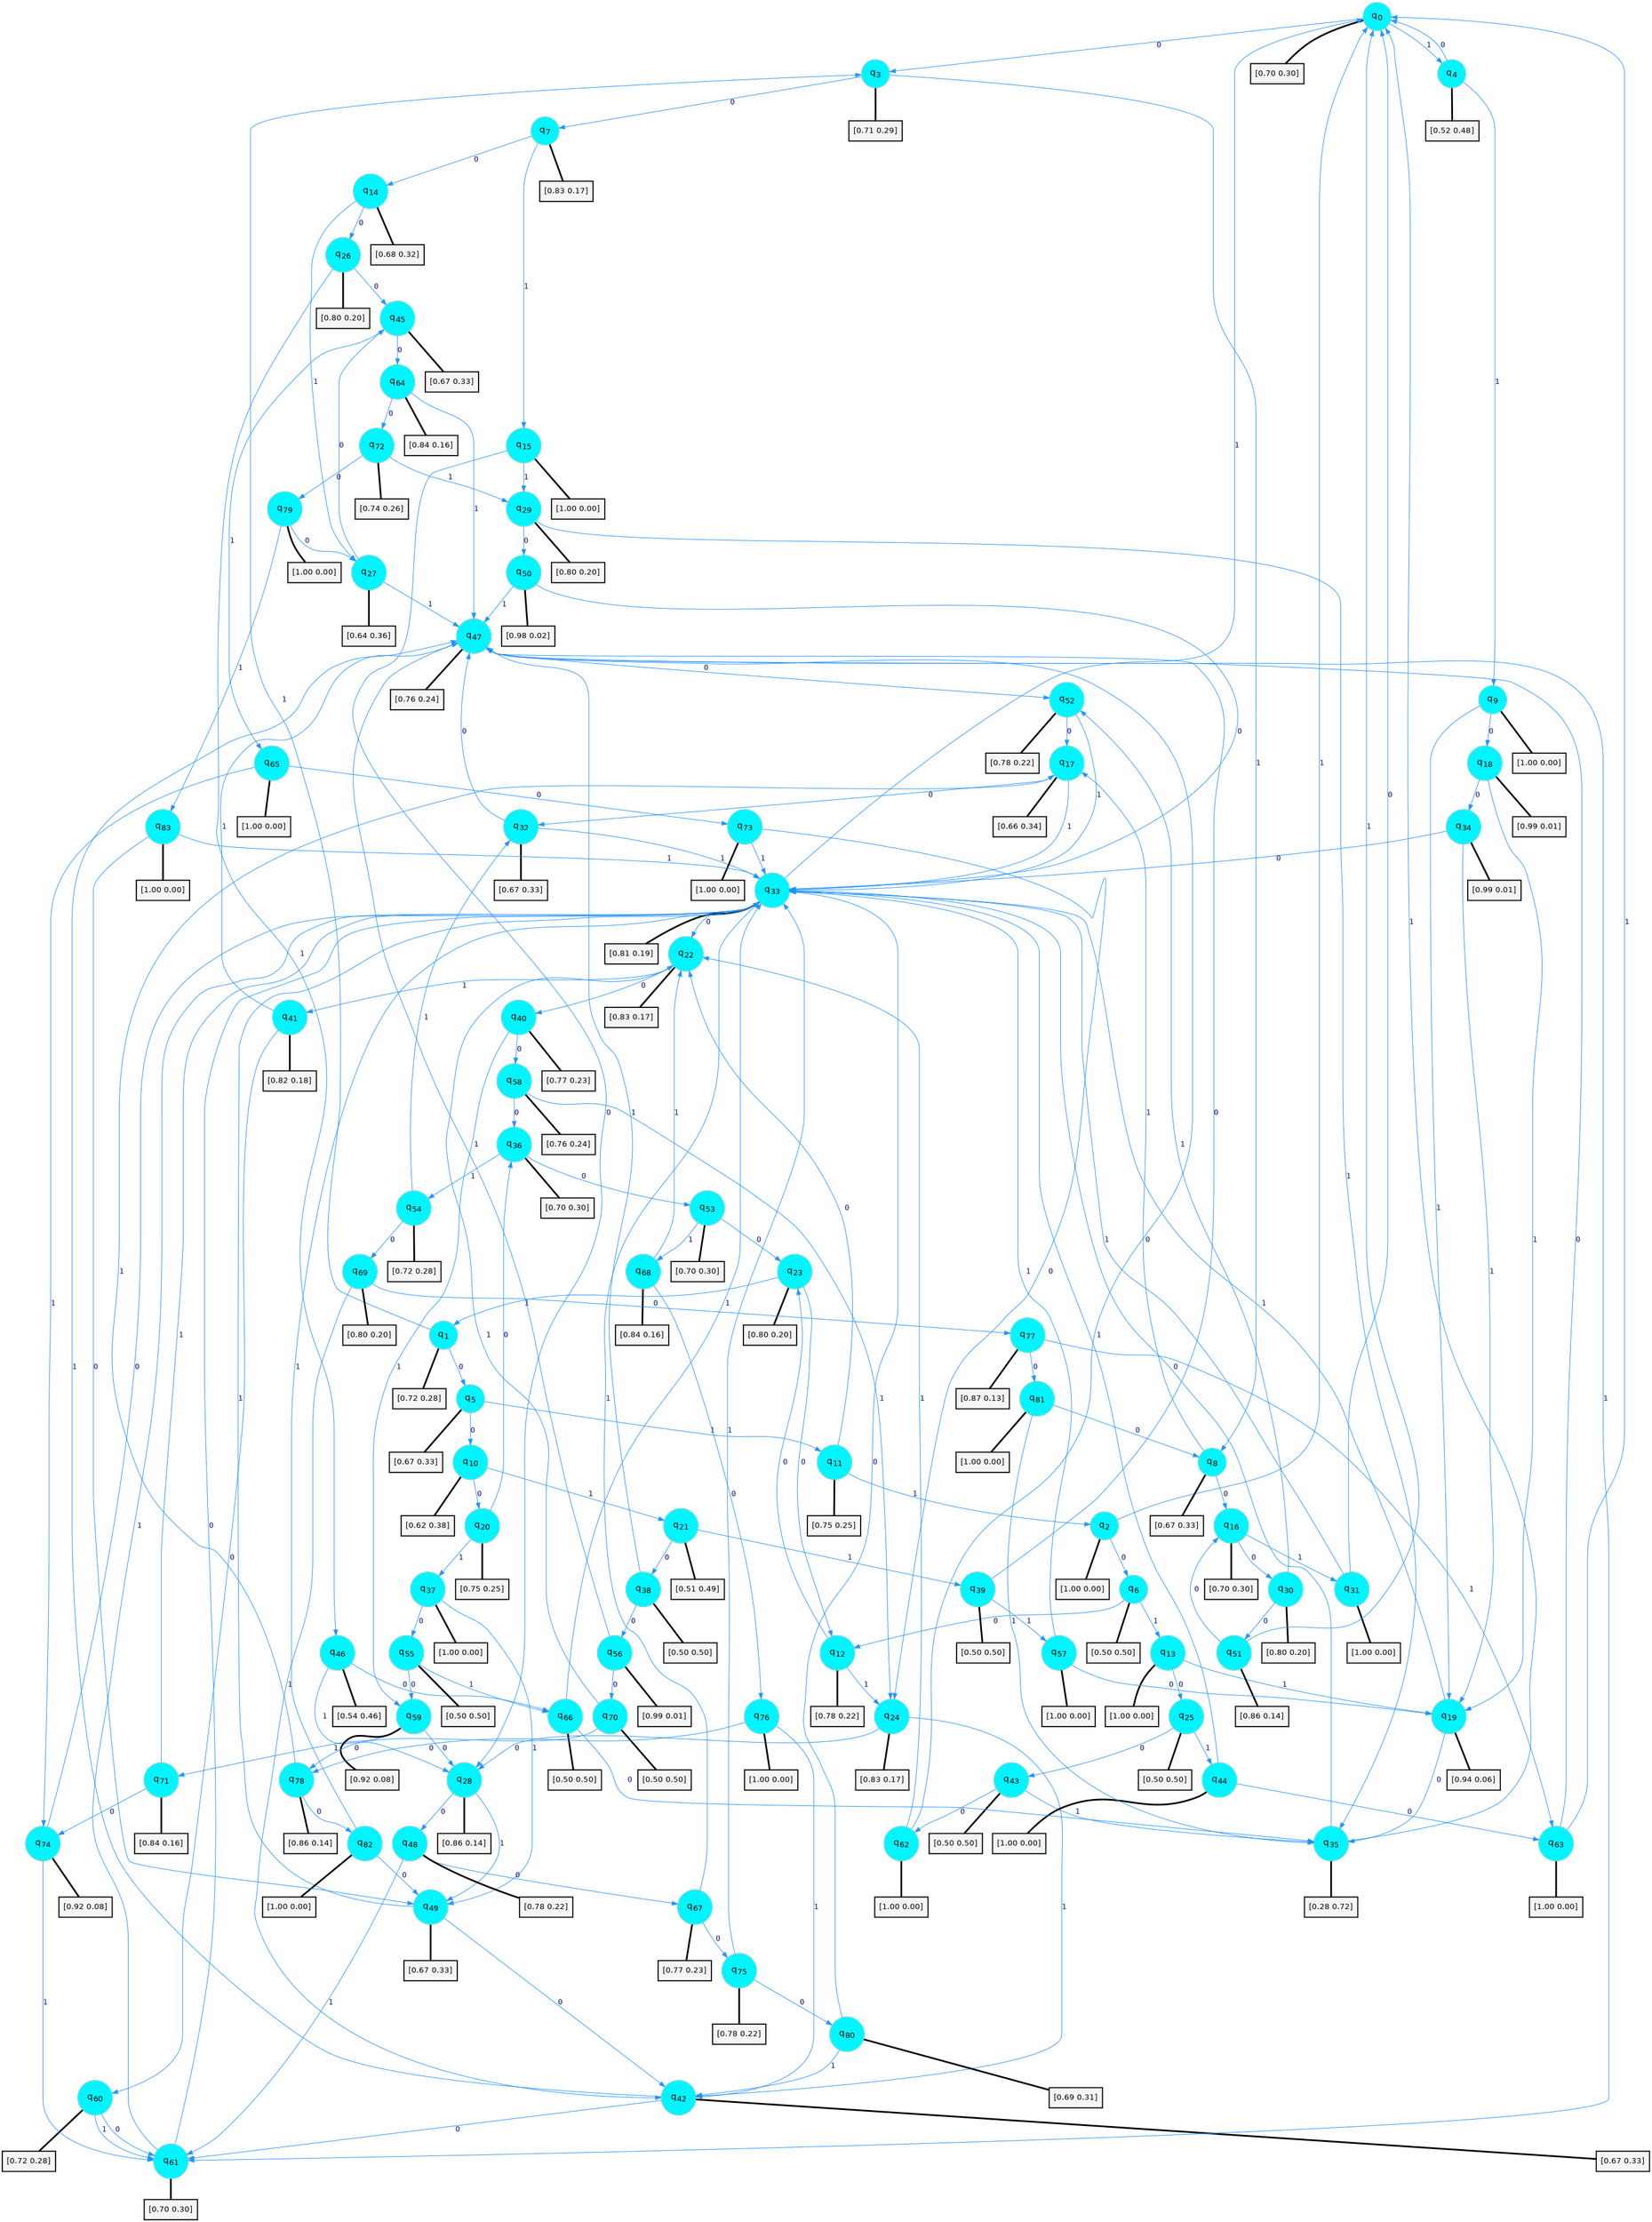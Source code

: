 digraph G {
graph [
bgcolor=transparent, dpi=300, rankdir=TD, size="40,25"];
node [
color=gray, fillcolor=turquoise1, fontcolor=black, fontname=Helvetica, fontsize=16, fontweight=bold, shape=circle, style=filled];
edge [
arrowsize=1, color=dodgerblue1, fontcolor=midnightblue, fontname=courier, fontweight=bold, penwidth=1, style=solid, weight=20];
0[label=<q<SUB>0</SUB>>];
1[label=<q<SUB>1</SUB>>];
2[label=<q<SUB>2</SUB>>];
3[label=<q<SUB>3</SUB>>];
4[label=<q<SUB>4</SUB>>];
5[label=<q<SUB>5</SUB>>];
6[label=<q<SUB>6</SUB>>];
7[label=<q<SUB>7</SUB>>];
8[label=<q<SUB>8</SUB>>];
9[label=<q<SUB>9</SUB>>];
10[label=<q<SUB>10</SUB>>];
11[label=<q<SUB>11</SUB>>];
12[label=<q<SUB>12</SUB>>];
13[label=<q<SUB>13</SUB>>];
14[label=<q<SUB>14</SUB>>];
15[label=<q<SUB>15</SUB>>];
16[label=<q<SUB>16</SUB>>];
17[label=<q<SUB>17</SUB>>];
18[label=<q<SUB>18</SUB>>];
19[label=<q<SUB>19</SUB>>];
20[label=<q<SUB>20</SUB>>];
21[label=<q<SUB>21</SUB>>];
22[label=<q<SUB>22</SUB>>];
23[label=<q<SUB>23</SUB>>];
24[label=<q<SUB>24</SUB>>];
25[label=<q<SUB>25</SUB>>];
26[label=<q<SUB>26</SUB>>];
27[label=<q<SUB>27</SUB>>];
28[label=<q<SUB>28</SUB>>];
29[label=<q<SUB>29</SUB>>];
30[label=<q<SUB>30</SUB>>];
31[label=<q<SUB>31</SUB>>];
32[label=<q<SUB>32</SUB>>];
33[label=<q<SUB>33</SUB>>];
34[label=<q<SUB>34</SUB>>];
35[label=<q<SUB>35</SUB>>];
36[label=<q<SUB>36</SUB>>];
37[label=<q<SUB>37</SUB>>];
38[label=<q<SUB>38</SUB>>];
39[label=<q<SUB>39</SUB>>];
40[label=<q<SUB>40</SUB>>];
41[label=<q<SUB>41</SUB>>];
42[label=<q<SUB>42</SUB>>];
43[label=<q<SUB>43</SUB>>];
44[label=<q<SUB>44</SUB>>];
45[label=<q<SUB>45</SUB>>];
46[label=<q<SUB>46</SUB>>];
47[label=<q<SUB>47</SUB>>];
48[label=<q<SUB>48</SUB>>];
49[label=<q<SUB>49</SUB>>];
50[label=<q<SUB>50</SUB>>];
51[label=<q<SUB>51</SUB>>];
52[label=<q<SUB>52</SUB>>];
53[label=<q<SUB>53</SUB>>];
54[label=<q<SUB>54</SUB>>];
55[label=<q<SUB>55</SUB>>];
56[label=<q<SUB>56</SUB>>];
57[label=<q<SUB>57</SUB>>];
58[label=<q<SUB>58</SUB>>];
59[label=<q<SUB>59</SUB>>];
60[label=<q<SUB>60</SUB>>];
61[label=<q<SUB>61</SUB>>];
62[label=<q<SUB>62</SUB>>];
63[label=<q<SUB>63</SUB>>];
64[label=<q<SUB>64</SUB>>];
65[label=<q<SUB>65</SUB>>];
66[label=<q<SUB>66</SUB>>];
67[label=<q<SUB>67</SUB>>];
68[label=<q<SUB>68</SUB>>];
69[label=<q<SUB>69</SUB>>];
70[label=<q<SUB>70</SUB>>];
71[label=<q<SUB>71</SUB>>];
72[label=<q<SUB>72</SUB>>];
73[label=<q<SUB>73</SUB>>];
74[label=<q<SUB>74</SUB>>];
75[label=<q<SUB>75</SUB>>];
76[label=<q<SUB>76</SUB>>];
77[label=<q<SUB>77</SUB>>];
78[label=<q<SUB>78</SUB>>];
79[label=<q<SUB>79</SUB>>];
80[label=<q<SUB>80</SUB>>];
81[label=<q<SUB>81</SUB>>];
82[label=<q<SUB>82</SUB>>];
83[label=<q<SUB>83</SUB>>];
84[label="[0.70 0.30]", shape=box,fontcolor=black, fontname=Helvetica, fontsize=14, penwidth=2, fillcolor=whitesmoke,color=black];
85[label="[0.72 0.28]", shape=box,fontcolor=black, fontname=Helvetica, fontsize=14, penwidth=2, fillcolor=whitesmoke,color=black];
86[label="[1.00 0.00]", shape=box,fontcolor=black, fontname=Helvetica, fontsize=14, penwidth=2, fillcolor=whitesmoke,color=black];
87[label="[0.71 0.29]", shape=box,fontcolor=black, fontname=Helvetica, fontsize=14, penwidth=2, fillcolor=whitesmoke,color=black];
88[label="[0.52 0.48]", shape=box,fontcolor=black, fontname=Helvetica, fontsize=14, penwidth=2, fillcolor=whitesmoke,color=black];
89[label="[0.67 0.33]", shape=box,fontcolor=black, fontname=Helvetica, fontsize=14, penwidth=2, fillcolor=whitesmoke,color=black];
90[label="[0.50 0.50]", shape=box,fontcolor=black, fontname=Helvetica, fontsize=14, penwidth=2, fillcolor=whitesmoke,color=black];
91[label="[0.83 0.17]", shape=box,fontcolor=black, fontname=Helvetica, fontsize=14, penwidth=2, fillcolor=whitesmoke,color=black];
92[label="[0.67 0.33]", shape=box,fontcolor=black, fontname=Helvetica, fontsize=14, penwidth=2, fillcolor=whitesmoke,color=black];
93[label="[1.00 0.00]", shape=box,fontcolor=black, fontname=Helvetica, fontsize=14, penwidth=2, fillcolor=whitesmoke,color=black];
94[label="[0.62 0.38]", shape=box,fontcolor=black, fontname=Helvetica, fontsize=14, penwidth=2, fillcolor=whitesmoke,color=black];
95[label="[0.75 0.25]", shape=box,fontcolor=black, fontname=Helvetica, fontsize=14, penwidth=2, fillcolor=whitesmoke,color=black];
96[label="[0.78 0.22]", shape=box,fontcolor=black, fontname=Helvetica, fontsize=14, penwidth=2, fillcolor=whitesmoke,color=black];
97[label="[1.00 0.00]", shape=box,fontcolor=black, fontname=Helvetica, fontsize=14, penwidth=2, fillcolor=whitesmoke,color=black];
98[label="[0.68 0.32]", shape=box,fontcolor=black, fontname=Helvetica, fontsize=14, penwidth=2, fillcolor=whitesmoke,color=black];
99[label="[1.00 0.00]", shape=box,fontcolor=black, fontname=Helvetica, fontsize=14, penwidth=2, fillcolor=whitesmoke,color=black];
100[label="[0.70 0.30]", shape=box,fontcolor=black, fontname=Helvetica, fontsize=14, penwidth=2, fillcolor=whitesmoke,color=black];
101[label="[0.66 0.34]", shape=box,fontcolor=black, fontname=Helvetica, fontsize=14, penwidth=2, fillcolor=whitesmoke,color=black];
102[label="[0.99 0.01]", shape=box,fontcolor=black, fontname=Helvetica, fontsize=14, penwidth=2, fillcolor=whitesmoke,color=black];
103[label="[0.94 0.06]", shape=box,fontcolor=black, fontname=Helvetica, fontsize=14, penwidth=2, fillcolor=whitesmoke,color=black];
104[label="[0.75 0.25]", shape=box,fontcolor=black, fontname=Helvetica, fontsize=14, penwidth=2, fillcolor=whitesmoke,color=black];
105[label="[0.51 0.49]", shape=box,fontcolor=black, fontname=Helvetica, fontsize=14, penwidth=2, fillcolor=whitesmoke,color=black];
106[label="[0.83 0.17]", shape=box,fontcolor=black, fontname=Helvetica, fontsize=14, penwidth=2, fillcolor=whitesmoke,color=black];
107[label="[0.80 0.20]", shape=box,fontcolor=black, fontname=Helvetica, fontsize=14, penwidth=2, fillcolor=whitesmoke,color=black];
108[label="[0.83 0.17]", shape=box,fontcolor=black, fontname=Helvetica, fontsize=14, penwidth=2, fillcolor=whitesmoke,color=black];
109[label="[0.50 0.50]", shape=box,fontcolor=black, fontname=Helvetica, fontsize=14, penwidth=2, fillcolor=whitesmoke,color=black];
110[label="[0.80 0.20]", shape=box,fontcolor=black, fontname=Helvetica, fontsize=14, penwidth=2, fillcolor=whitesmoke,color=black];
111[label="[0.64 0.36]", shape=box,fontcolor=black, fontname=Helvetica, fontsize=14, penwidth=2, fillcolor=whitesmoke,color=black];
112[label="[0.86 0.14]", shape=box,fontcolor=black, fontname=Helvetica, fontsize=14, penwidth=2, fillcolor=whitesmoke,color=black];
113[label="[0.80 0.20]", shape=box,fontcolor=black, fontname=Helvetica, fontsize=14, penwidth=2, fillcolor=whitesmoke,color=black];
114[label="[0.80 0.20]", shape=box,fontcolor=black, fontname=Helvetica, fontsize=14, penwidth=2, fillcolor=whitesmoke,color=black];
115[label="[1.00 0.00]", shape=box,fontcolor=black, fontname=Helvetica, fontsize=14, penwidth=2, fillcolor=whitesmoke,color=black];
116[label="[0.67 0.33]", shape=box,fontcolor=black, fontname=Helvetica, fontsize=14, penwidth=2, fillcolor=whitesmoke,color=black];
117[label="[0.81 0.19]", shape=box,fontcolor=black, fontname=Helvetica, fontsize=14, penwidth=2, fillcolor=whitesmoke,color=black];
118[label="[0.99 0.01]", shape=box,fontcolor=black, fontname=Helvetica, fontsize=14, penwidth=2, fillcolor=whitesmoke,color=black];
119[label="[0.28 0.72]", shape=box,fontcolor=black, fontname=Helvetica, fontsize=14, penwidth=2, fillcolor=whitesmoke,color=black];
120[label="[0.70 0.30]", shape=box,fontcolor=black, fontname=Helvetica, fontsize=14, penwidth=2, fillcolor=whitesmoke,color=black];
121[label="[1.00 0.00]", shape=box,fontcolor=black, fontname=Helvetica, fontsize=14, penwidth=2, fillcolor=whitesmoke,color=black];
122[label="[0.50 0.50]", shape=box,fontcolor=black, fontname=Helvetica, fontsize=14, penwidth=2, fillcolor=whitesmoke,color=black];
123[label="[0.50 0.50]", shape=box,fontcolor=black, fontname=Helvetica, fontsize=14, penwidth=2, fillcolor=whitesmoke,color=black];
124[label="[0.77 0.23]", shape=box,fontcolor=black, fontname=Helvetica, fontsize=14, penwidth=2, fillcolor=whitesmoke,color=black];
125[label="[0.82 0.18]", shape=box,fontcolor=black, fontname=Helvetica, fontsize=14, penwidth=2, fillcolor=whitesmoke,color=black];
126[label="[0.67 0.33]", shape=box,fontcolor=black, fontname=Helvetica, fontsize=14, penwidth=2, fillcolor=whitesmoke,color=black];
127[label="[0.50 0.50]", shape=box,fontcolor=black, fontname=Helvetica, fontsize=14, penwidth=2, fillcolor=whitesmoke,color=black];
128[label="[1.00 0.00]", shape=box,fontcolor=black, fontname=Helvetica, fontsize=14, penwidth=2, fillcolor=whitesmoke,color=black];
129[label="[0.67 0.33]", shape=box,fontcolor=black, fontname=Helvetica, fontsize=14, penwidth=2, fillcolor=whitesmoke,color=black];
130[label="[0.54 0.46]", shape=box,fontcolor=black, fontname=Helvetica, fontsize=14, penwidth=2, fillcolor=whitesmoke,color=black];
131[label="[0.76 0.24]", shape=box,fontcolor=black, fontname=Helvetica, fontsize=14, penwidth=2, fillcolor=whitesmoke,color=black];
132[label="[0.78 0.22]", shape=box,fontcolor=black, fontname=Helvetica, fontsize=14, penwidth=2, fillcolor=whitesmoke,color=black];
133[label="[0.67 0.33]", shape=box,fontcolor=black, fontname=Helvetica, fontsize=14, penwidth=2, fillcolor=whitesmoke,color=black];
134[label="[0.98 0.02]", shape=box,fontcolor=black, fontname=Helvetica, fontsize=14, penwidth=2, fillcolor=whitesmoke,color=black];
135[label="[0.86 0.14]", shape=box,fontcolor=black, fontname=Helvetica, fontsize=14, penwidth=2, fillcolor=whitesmoke,color=black];
136[label="[0.78 0.22]", shape=box,fontcolor=black, fontname=Helvetica, fontsize=14, penwidth=2, fillcolor=whitesmoke,color=black];
137[label="[0.70 0.30]", shape=box,fontcolor=black, fontname=Helvetica, fontsize=14, penwidth=2, fillcolor=whitesmoke,color=black];
138[label="[0.72 0.28]", shape=box,fontcolor=black, fontname=Helvetica, fontsize=14, penwidth=2, fillcolor=whitesmoke,color=black];
139[label="[0.50 0.50]", shape=box,fontcolor=black, fontname=Helvetica, fontsize=14, penwidth=2, fillcolor=whitesmoke,color=black];
140[label="[0.99 0.01]", shape=box,fontcolor=black, fontname=Helvetica, fontsize=14, penwidth=2, fillcolor=whitesmoke,color=black];
141[label="[1.00 0.00]", shape=box,fontcolor=black, fontname=Helvetica, fontsize=14, penwidth=2, fillcolor=whitesmoke,color=black];
142[label="[0.76 0.24]", shape=box,fontcolor=black, fontname=Helvetica, fontsize=14, penwidth=2, fillcolor=whitesmoke,color=black];
143[label="[0.92 0.08]", shape=box,fontcolor=black, fontname=Helvetica, fontsize=14, penwidth=2, fillcolor=whitesmoke,color=black];
144[label="[0.72 0.28]", shape=box,fontcolor=black, fontname=Helvetica, fontsize=14, penwidth=2, fillcolor=whitesmoke,color=black];
145[label="[0.70 0.30]", shape=box,fontcolor=black, fontname=Helvetica, fontsize=14, penwidth=2, fillcolor=whitesmoke,color=black];
146[label="[1.00 0.00]", shape=box,fontcolor=black, fontname=Helvetica, fontsize=14, penwidth=2, fillcolor=whitesmoke,color=black];
147[label="[1.00 0.00]", shape=box,fontcolor=black, fontname=Helvetica, fontsize=14, penwidth=2, fillcolor=whitesmoke,color=black];
148[label="[0.84 0.16]", shape=box,fontcolor=black, fontname=Helvetica, fontsize=14, penwidth=2, fillcolor=whitesmoke,color=black];
149[label="[1.00 0.00]", shape=box,fontcolor=black, fontname=Helvetica, fontsize=14, penwidth=2, fillcolor=whitesmoke,color=black];
150[label="[0.50 0.50]", shape=box,fontcolor=black, fontname=Helvetica, fontsize=14, penwidth=2, fillcolor=whitesmoke,color=black];
151[label="[0.77 0.23]", shape=box,fontcolor=black, fontname=Helvetica, fontsize=14, penwidth=2, fillcolor=whitesmoke,color=black];
152[label="[0.84 0.16]", shape=box,fontcolor=black, fontname=Helvetica, fontsize=14, penwidth=2, fillcolor=whitesmoke,color=black];
153[label="[0.80 0.20]", shape=box,fontcolor=black, fontname=Helvetica, fontsize=14, penwidth=2, fillcolor=whitesmoke,color=black];
154[label="[0.50 0.50]", shape=box,fontcolor=black, fontname=Helvetica, fontsize=14, penwidth=2, fillcolor=whitesmoke,color=black];
155[label="[0.84 0.16]", shape=box,fontcolor=black, fontname=Helvetica, fontsize=14, penwidth=2, fillcolor=whitesmoke,color=black];
156[label="[0.74 0.26]", shape=box,fontcolor=black, fontname=Helvetica, fontsize=14, penwidth=2, fillcolor=whitesmoke,color=black];
157[label="[1.00 0.00]", shape=box,fontcolor=black, fontname=Helvetica, fontsize=14, penwidth=2, fillcolor=whitesmoke,color=black];
158[label="[0.92 0.08]", shape=box,fontcolor=black, fontname=Helvetica, fontsize=14, penwidth=2, fillcolor=whitesmoke,color=black];
159[label="[0.78 0.22]", shape=box,fontcolor=black, fontname=Helvetica, fontsize=14, penwidth=2, fillcolor=whitesmoke,color=black];
160[label="[1.00 0.00]", shape=box,fontcolor=black, fontname=Helvetica, fontsize=14, penwidth=2, fillcolor=whitesmoke,color=black];
161[label="[0.87 0.13]", shape=box,fontcolor=black, fontname=Helvetica, fontsize=14, penwidth=2, fillcolor=whitesmoke,color=black];
162[label="[0.86 0.14]", shape=box,fontcolor=black, fontname=Helvetica, fontsize=14, penwidth=2, fillcolor=whitesmoke,color=black];
163[label="[1.00 0.00]", shape=box,fontcolor=black, fontname=Helvetica, fontsize=14, penwidth=2, fillcolor=whitesmoke,color=black];
164[label="[0.69 0.31]", shape=box,fontcolor=black, fontname=Helvetica, fontsize=14, penwidth=2, fillcolor=whitesmoke,color=black];
165[label="[1.00 0.00]", shape=box,fontcolor=black, fontname=Helvetica, fontsize=14, penwidth=2, fillcolor=whitesmoke,color=black];
166[label="[1.00 0.00]", shape=box,fontcolor=black, fontname=Helvetica, fontsize=14, penwidth=2, fillcolor=whitesmoke,color=black];
167[label="[1.00 0.00]", shape=box,fontcolor=black, fontname=Helvetica, fontsize=14, penwidth=2, fillcolor=whitesmoke,color=black];
0->3 [label=0];
0->4 [label=1];
0->84 [arrowhead=none, penwidth=3,color=black];
1->5 [label=0];
1->3 [label=1];
1->85 [arrowhead=none, penwidth=3,color=black];
2->6 [label=0];
2->0 [label=1];
2->86 [arrowhead=none, penwidth=3,color=black];
3->7 [label=0];
3->8 [label=1];
3->87 [arrowhead=none, penwidth=3,color=black];
4->0 [label=0];
4->9 [label=1];
4->88 [arrowhead=none, penwidth=3,color=black];
5->10 [label=0];
5->11 [label=1];
5->89 [arrowhead=none, penwidth=3,color=black];
6->12 [label=0];
6->13 [label=1];
6->90 [arrowhead=none, penwidth=3,color=black];
7->14 [label=0];
7->15 [label=1];
7->91 [arrowhead=none, penwidth=3,color=black];
8->16 [label=0];
8->17 [label=1];
8->92 [arrowhead=none, penwidth=3,color=black];
9->18 [label=0];
9->19 [label=1];
9->93 [arrowhead=none, penwidth=3,color=black];
10->20 [label=0];
10->21 [label=1];
10->94 [arrowhead=none, penwidth=3,color=black];
11->22 [label=0];
11->2 [label=1];
11->95 [arrowhead=none, penwidth=3,color=black];
12->23 [label=0];
12->24 [label=1];
12->96 [arrowhead=none, penwidth=3,color=black];
13->25 [label=0];
13->19 [label=1];
13->97 [arrowhead=none, penwidth=3,color=black];
14->26 [label=0];
14->27 [label=1];
14->98 [arrowhead=none, penwidth=3,color=black];
15->28 [label=0];
15->29 [label=1];
15->99 [arrowhead=none, penwidth=3,color=black];
16->30 [label=0];
16->31 [label=1];
16->100 [arrowhead=none, penwidth=3,color=black];
17->32 [label=0];
17->33 [label=1];
17->101 [arrowhead=none, penwidth=3,color=black];
18->34 [label=0];
18->19 [label=1];
18->102 [arrowhead=none, penwidth=3,color=black];
19->35 [label=0];
19->33 [label=1];
19->103 [arrowhead=none, penwidth=3,color=black];
20->36 [label=0];
20->37 [label=1];
20->104 [arrowhead=none, penwidth=3,color=black];
21->38 [label=0];
21->39 [label=1];
21->105 [arrowhead=none, penwidth=3,color=black];
22->40 [label=0];
22->41 [label=1];
22->106 [arrowhead=none, penwidth=3,color=black];
23->12 [label=0];
23->1 [label=1];
23->107 [arrowhead=none, penwidth=3,color=black];
24->28 [label=0];
24->42 [label=1];
24->108 [arrowhead=none, penwidth=3,color=black];
25->43 [label=0];
25->44 [label=1];
25->109 [arrowhead=none, penwidth=3,color=black];
26->45 [label=0];
26->46 [label=1];
26->110 [arrowhead=none, penwidth=3,color=black];
27->45 [label=0];
27->47 [label=1];
27->111 [arrowhead=none, penwidth=3,color=black];
28->48 [label=0];
28->49 [label=1];
28->112 [arrowhead=none, penwidth=3,color=black];
29->50 [label=0];
29->35 [label=1];
29->113 [arrowhead=none, penwidth=3,color=black];
30->51 [label=0];
30->52 [label=1];
30->114 [arrowhead=none, penwidth=3,color=black];
31->0 [label=0];
31->33 [label=1];
31->115 [arrowhead=none, penwidth=3,color=black];
32->47 [label=0];
32->33 [label=1];
32->116 [arrowhead=none, penwidth=3,color=black];
33->22 [label=0];
33->0 [label=1];
33->117 [arrowhead=none, penwidth=3,color=black];
34->33 [label=0];
34->19 [label=1];
34->118 [arrowhead=none, penwidth=3,color=black];
35->33 [label=0];
35->0 [label=1];
35->119 [arrowhead=none, penwidth=3,color=black];
36->53 [label=0];
36->54 [label=1];
36->120 [arrowhead=none, penwidth=3,color=black];
37->55 [label=0];
37->49 [label=1];
37->121 [arrowhead=none, penwidth=3,color=black];
38->56 [label=0];
38->47 [label=1];
38->122 [arrowhead=none, penwidth=3,color=black];
39->47 [label=0];
39->57 [label=1];
39->123 [arrowhead=none, penwidth=3,color=black];
40->58 [label=0];
40->59 [label=1];
40->124 [arrowhead=none, penwidth=3,color=black];
41->60 [label=0];
41->47 [label=1];
41->125 [arrowhead=none, penwidth=3,color=black];
42->61 [label=0];
42->47 [label=1];
42->126 [arrowhead=none, penwidth=3,color=black];
43->62 [label=0];
43->35 [label=1];
43->127 [arrowhead=none, penwidth=3,color=black];
44->63 [label=0];
44->33 [label=1];
44->128 [arrowhead=none, penwidth=3,color=black];
45->64 [label=0];
45->65 [label=1];
45->129 [arrowhead=none, penwidth=3,color=black];
46->66 [label=0];
46->28 [label=1];
46->130 [arrowhead=none, penwidth=3,color=black];
47->52 [label=0];
47->61 [label=1];
47->131 [arrowhead=none, penwidth=3,color=black];
48->67 [label=0];
48->61 [label=1];
48->132 [arrowhead=none, penwidth=3,color=black];
49->42 [label=0];
49->33 [label=1];
49->133 [arrowhead=none, penwidth=3,color=black];
50->33 [label=0];
50->47 [label=1];
50->134 [arrowhead=none, penwidth=3,color=black];
51->16 [label=0];
51->0 [label=1];
51->135 [arrowhead=none, penwidth=3,color=black];
52->17 [label=0];
52->33 [label=1];
52->136 [arrowhead=none, penwidth=3,color=black];
53->23 [label=0];
53->68 [label=1];
53->137 [arrowhead=none, penwidth=3,color=black];
54->69 [label=0];
54->32 [label=1];
54->138 [arrowhead=none, penwidth=3,color=black];
55->59 [label=0];
55->66 [label=1];
55->139 [arrowhead=none, penwidth=3,color=black];
56->70 [label=0];
56->47 [label=1];
56->140 [arrowhead=none, penwidth=3,color=black];
57->19 [label=0];
57->33 [label=1];
57->141 [arrowhead=none, penwidth=3,color=black];
58->36 [label=0];
58->24 [label=1];
58->142 [arrowhead=none, penwidth=3,color=black];
59->28 [label=0];
59->71 [label=1];
59->143 [arrowhead=none, penwidth=3,color=black];
60->61 [label=0];
60->61 [label=1];
60->144 [arrowhead=none, penwidth=3,color=black];
61->33 [label=0];
61->33 [label=1];
61->145 [arrowhead=none, penwidth=3,color=black];
62->47 [label=0];
62->22 [label=1];
62->146 [arrowhead=none, penwidth=3,color=black];
63->47 [label=0];
63->0 [label=1];
63->147 [arrowhead=none, penwidth=3,color=black];
64->72 [label=0];
64->47 [label=1];
64->148 [arrowhead=none, penwidth=3,color=black];
65->73 [label=0];
65->74 [label=1];
65->149 [arrowhead=none, penwidth=3,color=black];
66->35 [label=0];
66->33 [label=1];
66->150 [arrowhead=none, penwidth=3,color=black];
67->75 [label=0];
67->33 [label=1];
67->151 [arrowhead=none, penwidth=3,color=black];
68->76 [label=0];
68->22 [label=1];
68->152 [arrowhead=none, penwidth=3,color=black];
69->77 [label=0];
69->42 [label=1];
69->153 [arrowhead=none, penwidth=3,color=black];
70->78 [label=0];
70->22 [label=1];
70->154 [arrowhead=none, penwidth=3,color=black];
71->74 [label=0];
71->33 [label=1];
71->155 [arrowhead=none, penwidth=3,color=black];
72->79 [label=0];
72->29 [label=1];
72->156 [arrowhead=none, penwidth=3,color=black];
73->24 [label=0];
73->33 [label=1];
73->157 [arrowhead=none, penwidth=3,color=black];
74->33 [label=0];
74->61 [label=1];
74->158 [arrowhead=none, penwidth=3,color=black];
75->80 [label=0];
75->33 [label=1];
75->159 [arrowhead=none, penwidth=3,color=black];
76->78 [label=0];
76->42 [label=1];
76->160 [arrowhead=none, penwidth=3,color=black];
77->81 [label=0];
77->63 [label=1];
77->161 [arrowhead=none, penwidth=3,color=black];
78->82 [label=0];
78->17 [label=1];
78->162 [arrowhead=none, penwidth=3,color=black];
79->27 [label=0];
79->83 [label=1];
79->163 [arrowhead=none, penwidth=3,color=black];
80->33 [label=0];
80->42 [label=1];
80->164 [arrowhead=none, penwidth=3,color=black];
81->8 [label=0];
81->35 [label=1];
81->165 [arrowhead=none, penwidth=3,color=black];
82->49 [label=0];
82->33 [label=1];
82->166 [arrowhead=none, penwidth=3,color=black];
83->49 [label=0];
83->33 [label=1];
83->167 [arrowhead=none, penwidth=3,color=black];
}
